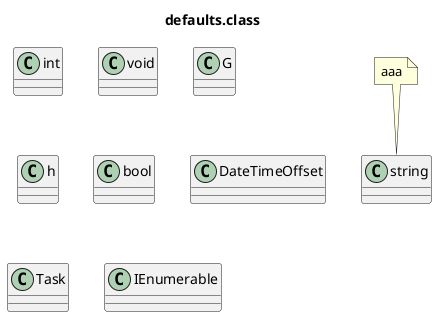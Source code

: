@startuml
title defaults.class
class int { 
 } 
class void { 
 } 
class G { 
 } 
class string { 
 } 
note top of string
aaa
end note

'aaaa fgggg
class h { 
 } 
class bool { 
 } 
class DateTimeOffset { 
 } 
class Task { 
 } 
class IEnumerable { 
 } 

@enduml
